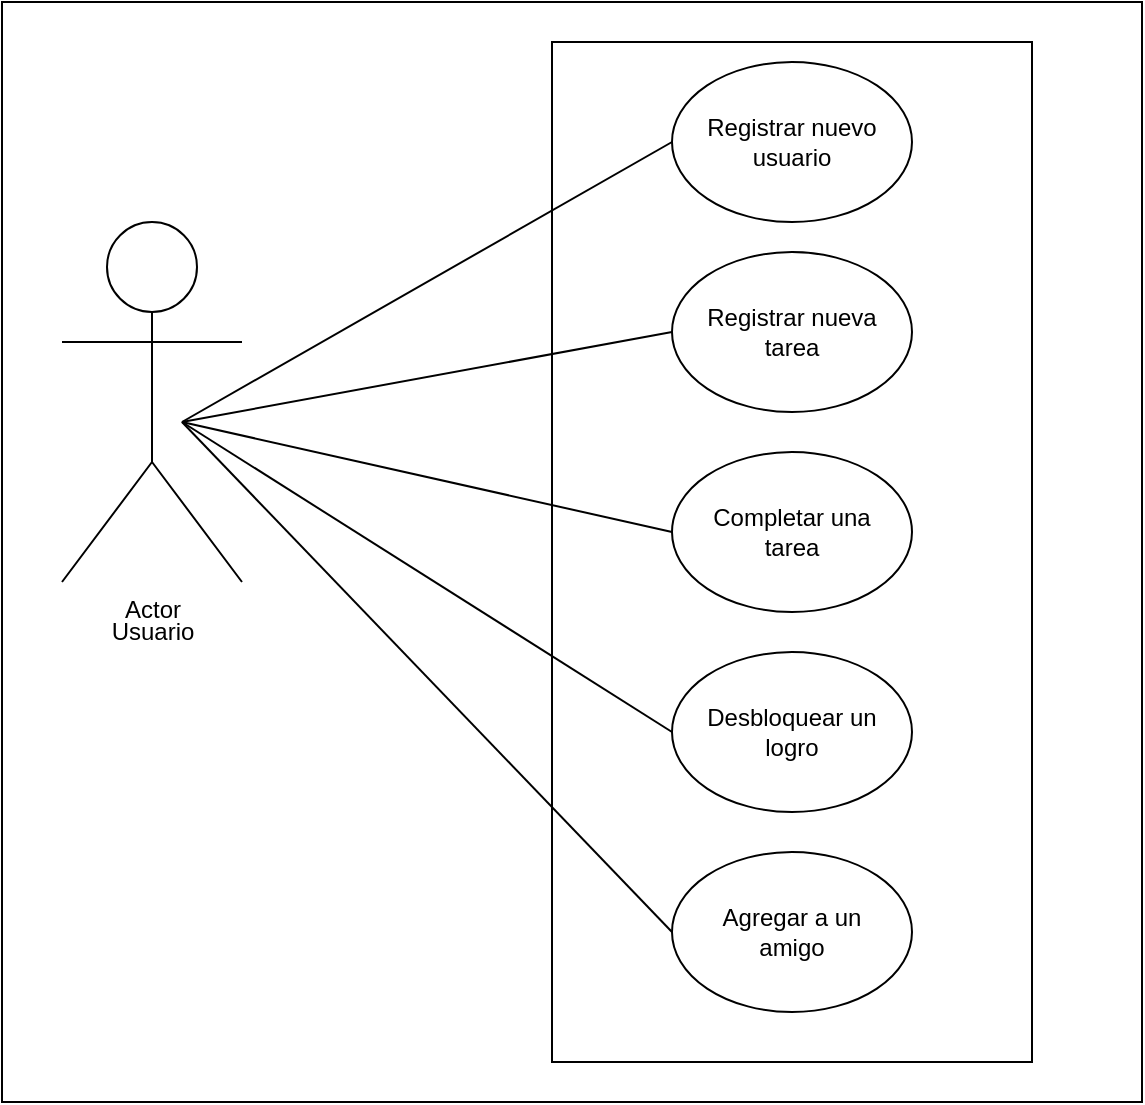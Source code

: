 <mxfile pages="2" scale="10" border="0">
    <diagram name="casos de uso" id="FTjHfiL6xoOzRVsWQZG2">
        <mxGraphModel dx="1190" dy="585" grid="1" gridSize="100" guides="1" tooltips="1" connect="1" arrows="1" fold="1" page="1" pageScale="10" pageWidth="827" pageHeight="1169" math="0" shadow="0">
            <root>
                <mxCell id="0"/>
                <mxCell id="1" parent="0"/>
                <mxCell id="Ec9dUw4QIepvTAz29PJ--1" value="" style="rounded=0;whiteSpace=wrap;html=1;" parent="1" vertex="1">
                    <mxGeometry x="110" y="30" width="570" height="550" as="geometry"/>
                </mxCell>
                <mxCell id="cVIMc7X5dBeMMAL8yEKO-1" value="Actor" style="shape=umlActor;verticalLabelPosition=bottom;verticalAlign=top;html=1;outlineConnect=0;" parent="1" vertex="1">
                    <mxGeometry x="140" y="140" width="90" height="180" as="geometry"/>
                </mxCell>
                <mxCell id="cVIMc7X5dBeMMAL8yEKO-3" value="" style="verticalLabelPosition=bottom;verticalAlign=top;html=1;shape=mxgraph.basic.rect;fillColor2=none;strokeWidth=1;size=20;indent=5;rotation=90;" parent="1" vertex="1">
                    <mxGeometry x="250" y="185" width="510" height="240" as="geometry"/>
                </mxCell>
                <mxCell id="cVIMc7X5dBeMMAL8yEKO-4" value="&lt;font style=&quot;color: rgb(0, 0, 0);&quot;&gt;Registrar nueva&lt;/font&gt;&lt;div&gt;&lt;font style=&quot;color: rgb(0, 0, 0);&quot;&gt;tarea&lt;/font&gt;&lt;/div&gt;" style="ellipse;whiteSpace=wrap;html=1;" parent="1" vertex="1">
                    <mxGeometry x="445" y="155" width="120" height="80" as="geometry"/>
                </mxCell>
                <mxCell id="cVIMc7X5dBeMMAL8yEKO-5" value="&lt;font style=&quot;color: rgb(0, 0, 0);&quot;&gt;Completar una&lt;/font&gt;&lt;div&gt;&lt;font style=&quot;color: rgb(0, 0, 0);&quot;&gt;tarea&lt;/font&gt;&lt;/div&gt;" style="ellipse;whiteSpace=wrap;html=1;" parent="1" vertex="1">
                    <mxGeometry x="445" y="255" width="120" height="80" as="geometry"/>
                </mxCell>
                <mxCell id="cVIMc7X5dBeMMAL8yEKO-6" value="&lt;font style=&quot;color: rgb(0, 0, 0);&quot;&gt;Desbloquear un&lt;/font&gt;&lt;div&gt;&lt;font style=&quot;color: rgb(0, 0, 0);&quot;&gt;logro&lt;/font&gt;&lt;/div&gt;" style="ellipse;whiteSpace=wrap;html=1;" parent="1" vertex="1">
                    <mxGeometry x="445" y="355" width="120" height="80" as="geometry"/>
                </mxCell>
                <mxCell id="cVIMc7X5dBeMMAL8yEKO-7" value="&lt;font style=&quot;color: rgb(0, 0, 0);&quot;&gt;Agregar a un&lt;/font&gt;&lt;div&gt;&lt;font style=&quot;color: rgb(0, 0, 0);&quot;&gt;amigo&lt;/font&gt;&lt;/div&gt;" style="ellipse;whiteSpace=wrap;html=1;" parent="1" vertex="1">
                    <mxGeometry x="445" y="455" width="120" height="80" as="geometry"/>
                </mxCell>
                <mxCell id="cVIMc7X5dBeMMAL8yEKO-14" value="" style="edgeStyle=none;orthogonalLoop=1;jettySize=auto;html=1;rounded=0;entryX=0;entryY=0.5;entryDx=0;entryDy=0;endArrow=none;startFill=0;" parent="1" target="cVIMc7X5dBeMMAL8yEKO-4" edge="1">
                    <mxGeometry width="100" relative="1" as="geometry">
                        <mxPoint x="200" y="240" as="sourcePoint"/>
                        <mxPoint x="300" y="240" as="targetPoint"/>
                        <Array as="points"/>
                    </mxGeometry>
                </mxCell>
                <mxCell id="cVIMc7X5dBeMMAL8yEKO-18" value="" style="edgeStyle=none;orthogonalLoop=1;jettySize=auto;html=1;rounded=0;entryX=0;entryY=0.5;entryDx=0;entryDy=0;endArrow=none;startFill=0;" parent="1" target="cVIMc7X5dBeMMAL8yEKO-5" edge="1">
                    <mxGeometry width="100" relative="1" as="geometry">
                        <mxPoint x="200" y="240" as="sourcePoint"/>
                        <mxPoint x="250" y="240" as="targetPoint"/>
                        <Array as="points"/>
                    </mxGeometry>
                </mxCell>
                <mxCell id="cVIMc7X5dBeMMAL8yEKO-19" value="" style="edgeStyle=none;orthogonalLoop=1;jettySize=auto;html=1;rounded=0;entryX=0;entryY=0.5;entryDx=0;entryDy=0;endArrow=none;startFill=0;" parent="1" target="cVIMc7X5dBeMMAL8yEKO-6" edge="1">
                    <mxGeometry width="100" relative="1" as="geometry">
                        <mxPoint x="200" y="240" as="sourcePoint"/>
                        <mxPoint x="260" y="250" as="targetPoint"/>
                        <Array as="points"/>
                    </mxGeometry>
                </mxCell>
                <mxCell id="cVIMc7X5dBeMMAL8yEKO-20" value="" style="edgeStyle=none;orthogonalLoop=1;jettySize=auto;html=1;rounded=0;entryX=0;entryY=0.5;entryDx=0;entryDy=0;endArrow=none;startFill=0;" parent="1" target="cVIMc7X5dBeMMAL8yEKO-7" edge="1">
                    <mxGeometry width="100" relative="1" as="geometry">
                        <mxPoint x="200" y="240" as="sourcePoint"/>
                        <mxPoint x="300" y="290" as="targetPoint"/>
                        <Array as="points"/>
                    </mxGeometry>
                </mxCell>
                <mxCell id="cVIMc7X5dBeMMAL8yEKO-21" value="Usuario" style="text;html=1;align=center;verticalAlign=middle;resizable=0;points=[];autosize=1;strokeColor=none;fillColor=none;" parent="1" vertex="1">
                    <mxGeometry x="155" y="330" width="60" height="30" as="geometry"/>
                </mxCell>
                <mxCell id="3" style="edgeStyle=none;html=1;exitX=0;exitY=0.5;exitDx=0;exitDy=0;endArrow=none;endFill=0;" edge="1" parent="1" source="2">
                    <mxGeometry relative="1" as="geometry">
                        <mxPoint x="200" y="240" as="targetPoint"/>
                    </mxGeometry>
                </mxCell>
                <mxCell id="2" value="&lt;font style=&quot;color: rgb(0, 0, 0);&quot;&gt;Registrar nuevo usuario&lt;/font&gt;" style="ellipse;whiteSpace=wrap;html=1;" vertex="1" parent="1">
                    <mxGeometry x="445" y="60" width="120" height="80" as="geometry"/>
                </mxCell>
            </root>
        </mxGraphModel>
    </diagram>
    <diagram id="EKppJVyrGTAVIRUNr6Ep" name="relaciones">
        <mxGraphModel grid="1" page="1" gridSize="10" guides="1" tooltips="1" connect="1" arrows="1" fold="1" pageScale="1" pageWidth="827" pageHeight="1169" math="0" shadow="0">
            <root>
                <mxCell id="0"/>
                <mxCell id="1" parent="0"/>
                <mxCell id="yp_-aZWw_02zVltfHo_g-1" value="" style="rounded=0;whiteSpace=wrap;html=1;" vertex="1" parent="1">
                    <mxGeometry x="25" y="110" width="735" height="480" as="geometry"/>
                </mxCell>
                <mxCell id="U1LX3HtkpGE7J8hqwIcX-13" style="edgeStyle=orthogonalEdgeStyle;rounded=0;orthogonalLoop=1;jettySize=auto;html=1;entryX=0;entryY=0.5;entryDx=0;entryDy=0;endArrow=none;startFill=0;" edge="1" parent="1" source="U1LX3HtkpGE7J8hqwIcX-1" target="U1LX3HtkpGE7J8hqwIcX-2">
                    <mxGeometry relative="1" as="geometry"/>
                </mxCell>
                <mxCell id="U1LX3HtkpGE7J8hqwIcX-1" value="Actor" style="shape=umlActor;verticalLabelPosition=bottom;verticalAlign=top;html=1;outlineConnect=0;" vertex="1" parent="1">
                    <mxGeometry x="40" y="330" width="90" height="170" as="geometry"/>
                </mxCell>
                <mxCell id="U1LX3HtkpGE7J8hqwIcX-3" style="edgeStyle=orthogonalEdgeStyle;rounded=0;orthogonalLoop=1;jettySize=auto;html=1;exitX=0.5;exitY=0;exitDx=0;exitDy=0;endArrow=none;startFill=0;dashed=1;dashPattern=8 8;" edge="1" parent="1" source="U1LX3HtkpGE7J8hqwIcX-2">
                    <mxGeometry relative="1" as="geometry">
                        <mxPoint x="387" y="250" as="targetPoint"/>
                    </mxGeometry>
                </mxCell>
                <mxCell id="U1LX3HtkpGE7J8hqwIcX-2" value="&lt;font style=&quot;font-size: 15px;&quot;&gt;Desbloquear un logro&lt;/font&gt;" style="ellipse;whiteSpace=wrap;html=1;" vertex="1" parent="1">
                    <mxGeometry x="282" y="350" width="210" height="130" as="geometry"/>
                </mxCell>
                <mxCell id="U1LX3HtkpGE7J8hqwIcX-5" value="" style="edgeStyle=orthogonalEdgeStyle;orthogonalLoop=1;jettySize=auto;html=1;rounded=0;dashed=1;dashPattern=8 8;endArrow=open;endFill=0;" edge="1" parent="1">
                    <mxGeometry width="100" relative="1" as="geometry">
                        <mxPoint x="387" y="250" as="sourcePoint"/>
                        <mxPoint x="482" y="200" as="targetPoint"/>
                    </mxGeometry>
                </mxCell>
                <mxCell id="U1LX3HtkpGE7J8hqwIcX-6" value="" style="edgeStyle=orthogonalEdgeStyle;orthogonalLoop=1;jettySize=auto;html=1;rounded=0;dashed=1;dashPattern=8 8;endArrow=open;endFill=0;" edge="1" parent="1">
                    <mxGeometry width="100" relative="1" as="geometry">
                        <mxPoint x="387" y="250" as="sourcePoint"/>
                        <mxPoint x="298" y="200" as="targetPoint"/>
                    </mxGeometry>
                </mxCell>
                <mxCell id="U1LX3HtkpGE7J8hqwIcX-7" value="&lt;font style=&quot;font-size: 14px;&quot;&gt;Completar una&lt;/font&gt;&lt;div&gt;&lt;font style=&quot;font-size: 14px;&quot;&gt;tarea&lt;/font&gt;&lt;/div&gt;" style="ellipse;whiteSpace=wrap;html=1;" vertex="1" parent="1">
                    <mxGeometry x="240" y="130" width="120" height="69" as="geometry"/>
                </mxCell>
                <mxCell id="U1LX3HtkpGE7J8hqwIcX-8" value="&lt;font style=&quot;font-size: 14px;&quot;&gt;Otorgar una&lt;/font&gt;&lt;div&gt;&lt;font style=&quot;font-size: 14px;&quot;&gt;recompensa&lt;/font&gt;&lt;/div&gt;" style="ellipse;whiteSpace=wrap;html=1;" vertex="1" parent="1">
                    <mxGeometry x="420" y="130" width="122" height="69" as="geometry"/>
                </mxCell>
                <mxCell id="U1LX3HtkpGE7J8hqwIcX-9" value="&lt;font&gt;&amp;lt;&amp;lt;include&amp;gt;&amp;gt;&lt;/font&gt;" style="text;html=1;align=center;verticalAlign=middle;resizable=0;points=[];autosize=1;strokeColor=none;fillColor=none;fontSize=13;" vertex="1" parent="1">
                    <mxGeometry x="379" y="246" width="100" height="30" as="geometry"/>
                </mxCell>
                <mxCell id="U1LX3HtkpGE7J8hqwIcX-11" style="edgeStyle=orthogonalEdgeStyle;rounded=0;orthogonalLoop=1;jettySize=auto;html=1;entryX=1;entryY=0.5;entryDx=0;entryDy=0;dashed=1;dashPattern=8 8;endArrow=open;endFill=0;" edge="1" parent="1" source="U1LX3HtkpGE7J8hqwIcX-10" target="U1LX3HtkpGE7J8hqwIcX-2">
                    <mxGeometry relative="1" as="geometry"/>
                </mxCell>
                <mxCell id="U1LX3HtkpGE7J8hqwIcX-10" value="&lt;font style=&quot;font-size: 14px;&quot;&gt;Mostrar notificación&lt;/font&gt;" style="ellipse;whiteSpace=wrap;html=1;" vertex="1" parent="1">
                    <mxGeometry x="620" y="380" width="120" height="70" as="geometry"/>
                </mxCell>
                <mxCell id="U1LX3HtkpGE7J8hqwIcX-12" value="&lt;font&gt;&amp;lt;&amp;lt;extend&amp;gt;&amp;gt;&lt;/font&gt;" style="text;html=1;align=center;verticalAlign=middle;resizable=0;points=[];autosize=1;strokeColor=none;fillColor=none;fontSize=13;" vertex="1" parent="1">
                    <mxGeometry x="537" y="410" width="90" height="30" as="geometry"/>
                </mxCell>
            </root>
        </mxGraphModel>
    </diagram>
</mxfile>